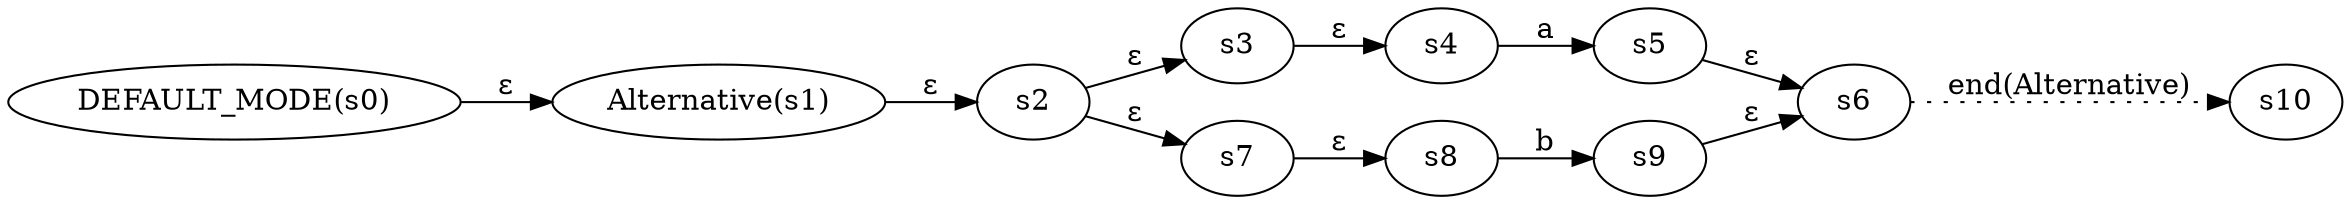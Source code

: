 digraph ATN {
  rankdir=LR;

  "DEFAULT_MODE(s0)" -> "Alternative(s1)" [label=ε]
  "Alternative(s1)" -> s2 [label=ε]
  s2 -> s3 [label=ε]
  s3 -> s4 [label=ε]
  s4 -> s5 [label=a]
  s5 -> s6 [label=ε]
  s6 -> s10 [label="end(Alternative)", style=dotted]
  s2 -> s7 [label=ε]
  s7 -> s8 [label=ε]
  s8 -> s9 [label=b]
  s9 -> s6 [label=ε]
}